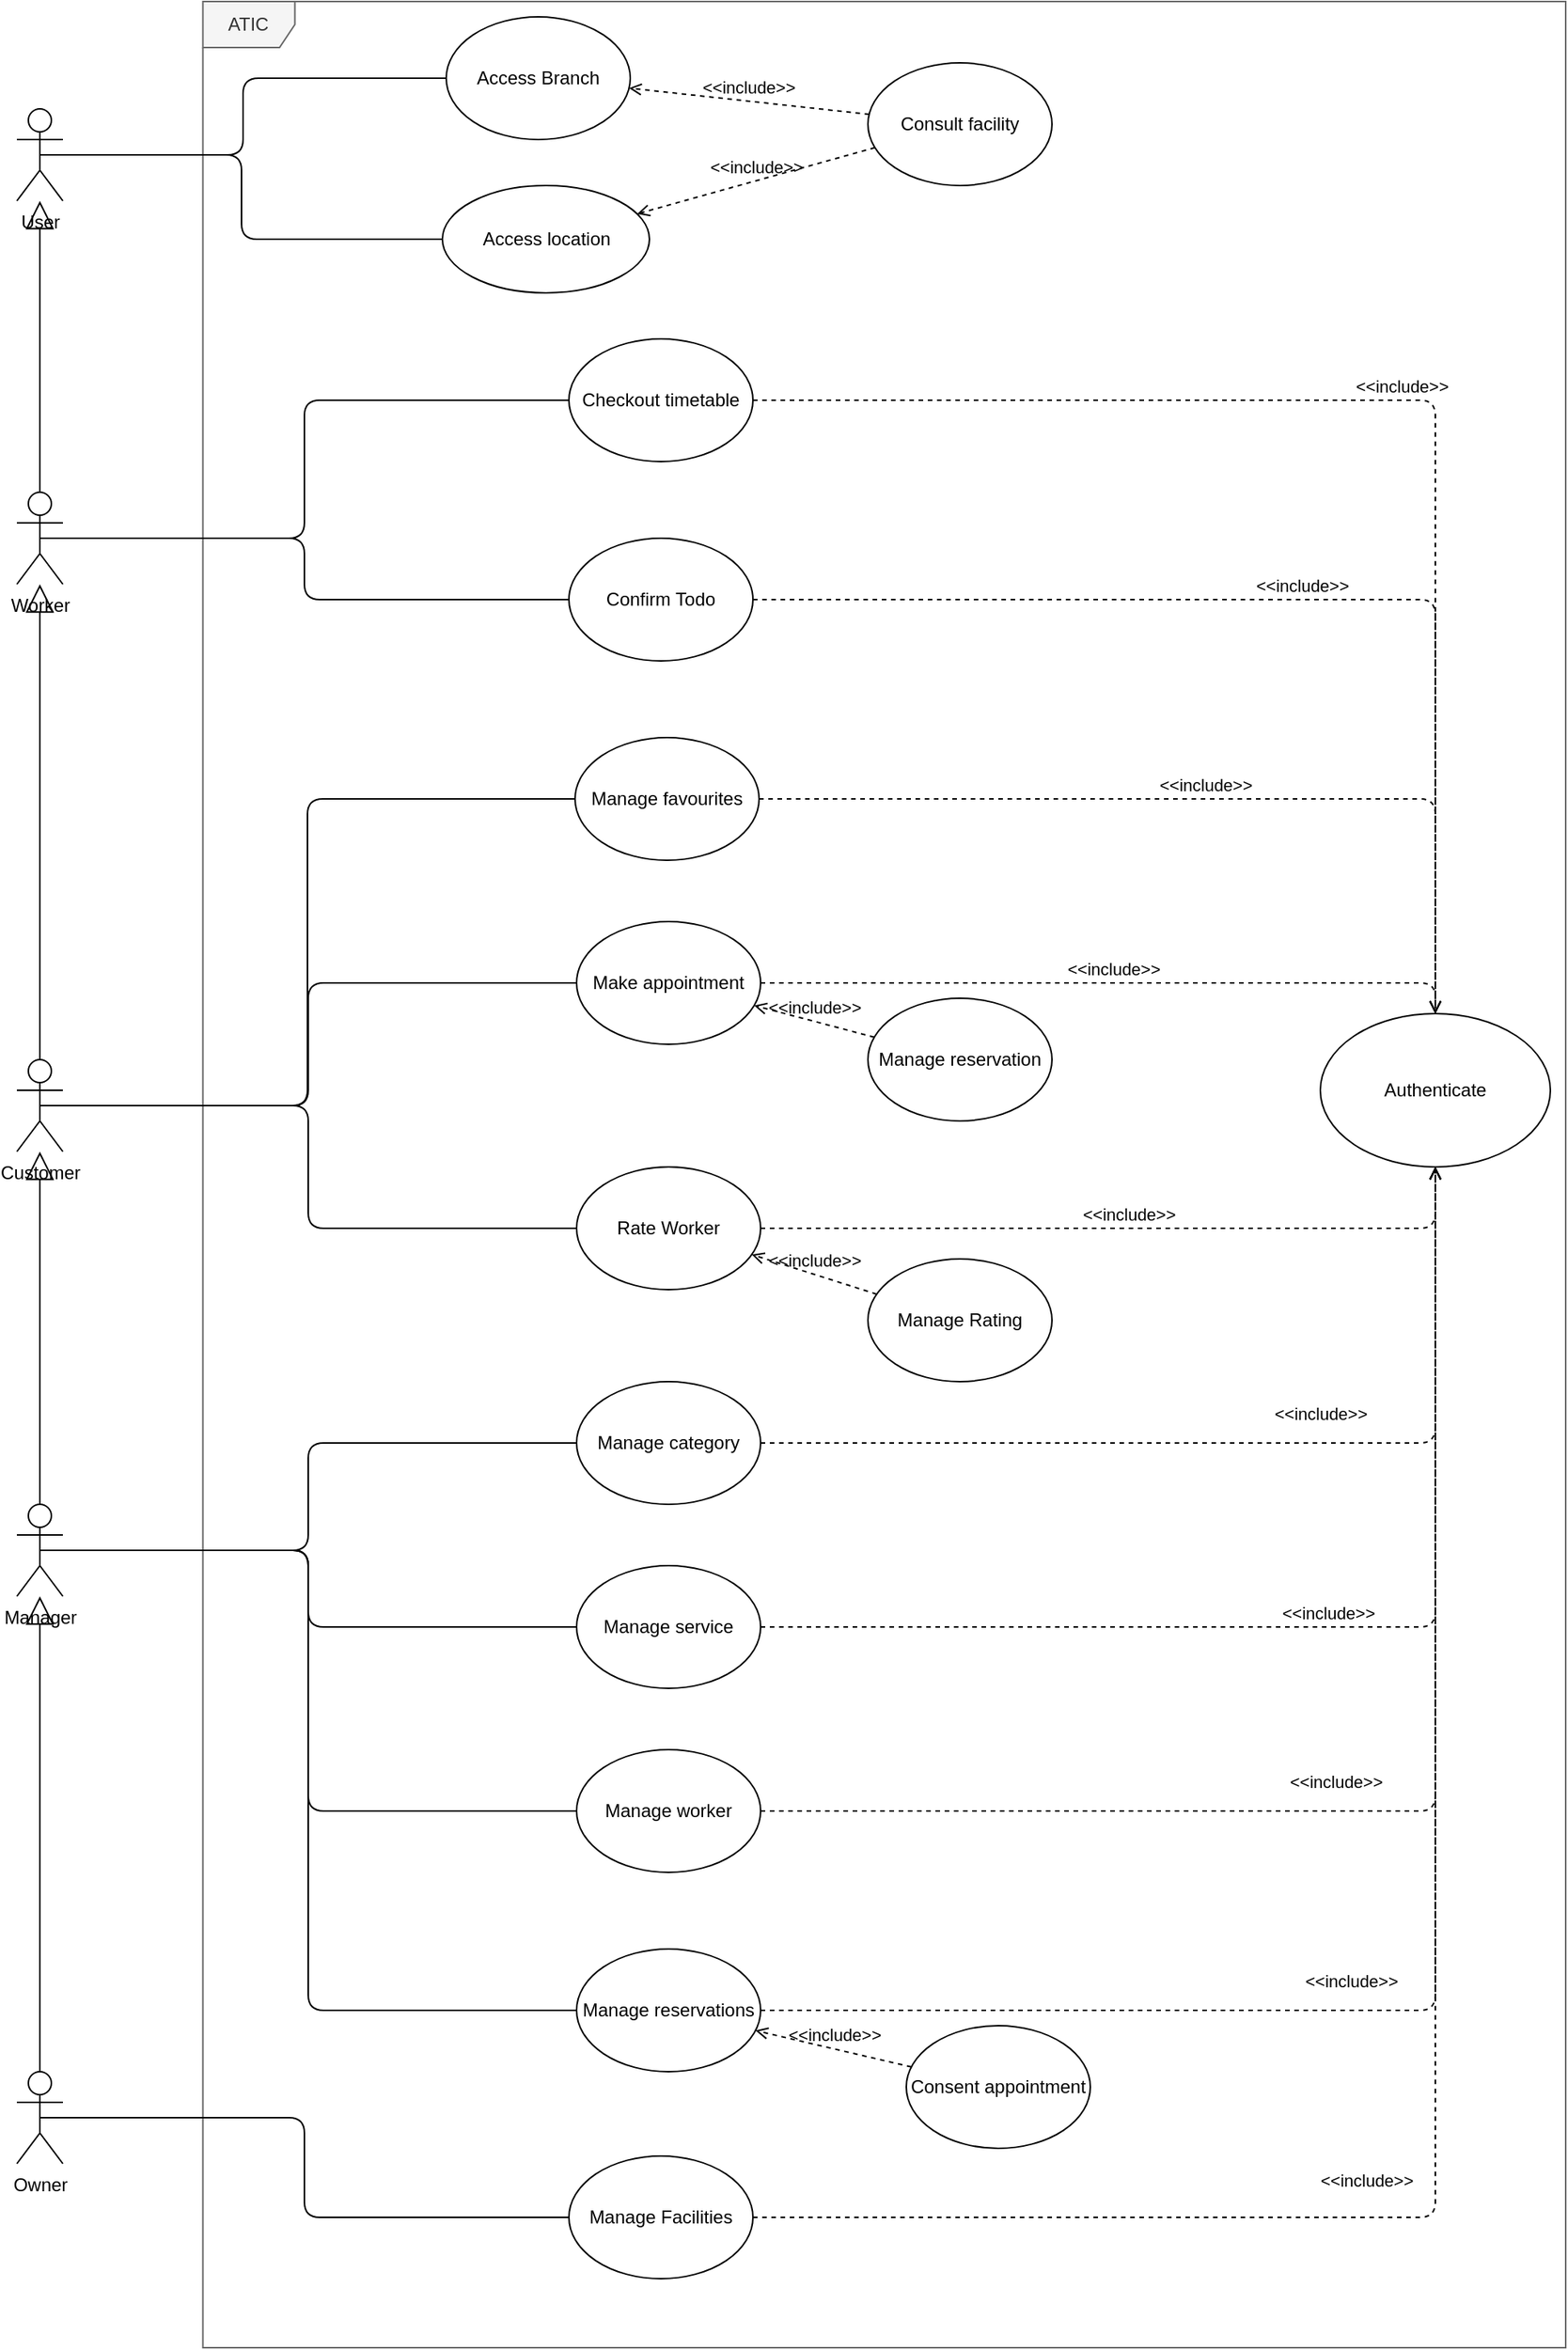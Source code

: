 <mxfile version="17.4.6" type="device"><diagram id="oZvdwGVX1AaF0kI1e7Ji" name="Page-1"><mxGraphModel dx="2500" dy="1016" grid="1" gridSize="10" guides="1" tooltips="1" connect="1" arrows="1" fold="1" page="1" pageScale="1" pageWidth="827" pageHeight="1169" math="0" shadow="0"><root><mxCell id="0"/><mxCell id="1" parent="0"/><mxCell id="IdzflEBVZnzlDclKAO_Y-2" value="ATIC" style="shape=umlFrame;whiteSpace=wrap;html=1;rounded=1;shadow=0;sketch=0;fillColor=#f5f5f5;fontColor=#333333;strokeColor=#666666;" parent="1" vertex="1"><mxGeometry x="-328.7" y="10" width="888.7" height="1530" as="geometry"/></mxCell><mxCell id="IdzflEBVZnzlDclKAO_Y-1" value="User" style="shape=umlActor;verticalLabelPosition=bottom;verticalAlign=top;html=1;rounded=1;" parent="1" vertex="1"><mxGeometry x="-450" y="80" width="30" height="60" as="geometry"/></mxCell><mxCell id="IdzflEBVZnzlDclKAO_Y-4" value="&lt;div&gt;Consult facility&lt;/div&gt;" style="ellipse;whiteSpace=wrap;html=1;rounded=1;" parent="1" vertex="1"><mxGeometry x="105" y="50" width="120" height="80" as="geometry"/></mxCell><mxCell id="IdzflEBVZnzlDclKAO_Y-11" value="Customer" style="shape=umlActor;verticalLabelPosition=bottom;verticalAlign=top;html=1;outlineConnect=0;rounded=1;" parent="1" vertex="1"><mxGeometry x="-450" y="700" width="30" height="60" as="geometry"/></mxCell><mxCell id="IdzflEBVZnzlDclKAO_Y-12" value="" style="endArrow=block;endSize=16;endFill=0;html=1;rounded=1;" parent="1" source="IdzflEBVZnzlDclKAO_Y-11" target="y7e42gXLgHqSpa1BzxIc-13" edge="1"><mxGeometry width="160" relative="1" as="geometry"><mxPoint x="-50" y="430" as="sourcePoint"/><mxPoint x="-435" y="170" as="targetPoint"/></mxGeometry></mxCell><mxCell id="IdzflEBVZnzlDclKAO_Y-14" value="Access Branch" style="ellipse;whiteSpace=wrap;html=1;rounded=1;" parent="1" vertex="1"><mxGeometry x="-170" y="20" width="120" height="80" as="geometry"/></mxCell><mxCell id="IdzflEBVZnzlDclKAO_Y-15" value="&amp;lt;&amp;lt;include&amp;gt;&amp;gt;" style="html=1;verticalAlign=bottom;labelBackgroundColor=none;endArrow=open;endFill=0;dashed=1;rounded=1;" parent="1" source="IdzflEBVZnzlDclKAO_Y-4" target="IdzflEBVZnzlDclKAO_Y-14" edge="1"><mxGeometry width="160" relative="1" as="geometry"><mxPoint x="10" y="430" as="sourcePoint"/><mxPoint x="170" y="430" as="targetPoint"/></mxGeometry></mxCell><mxCell id="IdzflEBVZnzlDclKAO_Y-17" value="Manage favourites" style="ellipse;whiteSpace=wrap;html=1;rounded=1;" parent="1" vertex="1"><mxGeometry x="-86" y="490" width="120" height="80" as="geometry"/></mxCell><mxCell id="IdzflEBVZnzlDclKAO_Y-27" value="Make appointment" style="ellipse;whiteSpace=wrap;html=1;rounded=1;" parent="1" vertex="1"><mxGeometry x="-85" y="610" width="120" height="80" as="geometry"/></mxCell><mxCell id="IdzflEBVZnzlDclKAO_Y-28" value="Manage reservation" style="ellipse;whiteSpace=wrap;html=1;rounded=1;" parent="1" vertex="1"><mxGeometry x="105" y="660" width="120" height="80" as="geometry"/></mxCell><mxCell id="IdzflEBVZnzlDclKAO_Y-31" value="&amp;lt;&amp;lt;include&amp;gt;&amp;gt;" style="html=1;verticalAlign=bottom;labelBackgroundColor=none;endArrow=open;endFill=0;dashed=1;rounded=1;" parent="1" source="IdzflEBVZnzlDclKAO_Y-28" target="IdzflEBVZnzlDclKAO_Y-27" edge="1"><mxGeometry width="160" relative="1" as="geometry"><mxPoint x="115" y="740" as="sourcePoint"/><mxPoint x="275" y="740" as="targetPoint"/></mxGeometry></mxCell><mxCell id="IdzflEBVZnzlDclKAO_Y-42" value="Rate Worker" style="ellipse;whiteSpace=wrap;html=1;rounded=1;" parent="1" vertex="1"><mxGeometry x="-85" y="770" width="120" height="80" as="geometry"/></mxCell><mxCell id="IdzflEBVZnzlDclKAO_Y-43" value="Manage Rating" style="ellipse;whiteSpace=wrap;html=1;rounded=1;" parent="1" vertex="1"><mxGeometry x="105" y="830" width="120" height="80" as="geometry"/></mxCell><mxCell id="IdzflEBVZnzlDclKAO_Y-46" value="&amp;lt;&amp;lt;include&amp;gt;&amp;gt;" style="html=1;verticalAlign=bottom;labelBackgroundColor=none;endArrow=open;endFill=0;dashed=1;rounded=1;" parent="1" source="IdzflEBVZnzlDclKAO_Y-43" target="IdzflEBVZnzlDclKAO_Y-42" edge="1"><mxGeometry width="160" relative="1" as="geometry"><mxPoint x="115" y="940" as="sourcePoint"/><mxPoint x="275" y="940" as="targetPoint"/></mxGeometry></mxCell><mxCell id="IdzflEBVZnzlDclKAO_Y-56" value="Manager" style="shape=umlActor;verticalLabelPosition=bottom;verticalAlign=top;html=1;outlineConnect=0;rounded=1;" parent="1" vertex="1"><mxGeometry x="-450" y="990" width="30" height="60" as="geometry"/></mxCell><mxCell id="IdzflEBVZnzlDclKAO_Y-57" value="" style="endArrow=block;endSize=16;endFill=0;html=1;rounded=1;" parent="1" source="IdzflEBVZnzlDclKAO_Y-56" target="IdzflEBVZnzlDclKAO_Y-11" edge="1"><mxGeometry width="160" relative="1" as="geometry"><mxPoint x="-100" y="1030" as="sourcePoint"/><mxPoint x="60" y="1030" as="targetPoint"/></mxGeometry></mxCell><mxCell id="IdzflEBVZnzlDclKAO_Y-58" value="Manage Facilities" style="ellipse;whiteSpace=wrap;html=1;rounded=1;" parent="1" vertex="1"><mxGeometry x="-90" y="1415" width="120" height="80" as="geometry"/></mxCell><mxCell id="IdzflEBVZnzlDclKAO_Y-59" value="Manage category" style="ellipse;whiteSpace=wrap;html=1;rounded=1;" parent="1" vertex="1"><mxGeometry x="-85" y="910" width="120" height="80" as="geometry"/></mxCell><mxCell id="IdzflEBVZnzlDclKAO_Y-60" value="Manage service" style="ellipse;whiteSpace=wrap;html=1;rounded=1;" parent="1" vertex="1"><mxGeometry x="-85" y="1030" width="120" height="80" as="geometry"/></mxCell><mxCell id="IdzflEBVZnzlDclKAO_Y-61" value="Manage worker" style="ellipse;whiteSpace=wrap;html=1;rounded=1;" parent="1" vertex="1"><mxGeometry x="-85.0" y="1150" width="120" height="80" as="geometry"/></mxCell><mxCell id="y7e42gXLgHqSpa1BzxIc-1" value="Manage reservations" style="ellipse;whiteSpace=wrap;html=1;rounded=1;" parent="1" vertex="1"><mxGeometry x="-85" y="1280" width="120" height="80" as="geometry"/></mxCell><mxCell id="y7e42gXLgHqSpa1BzxIc-13" value="Worker" style="shape=umlActor;verticalLabelPosition=bottom;verticalAlign=top;html=1;outlineConnect=0;rounded=1;" parent="1" vertex="1"><mxGeometry x="-450" y="330" width="30" height="60" as="geometry"/></mxCell><mxCell id="y7e42gXLgHqSpa1BzxIc-15" value="Checkout timetable" style="ellipse;whiteSpace=wrap;html=1;rounded=1;" parent="1" vertex="1"><mxGeometry x="-90" y="230" width="120" height="80" as="geometry"/></mxCell><mxCell id="y7e42gXLgHqSpa1BzxIc-20" value="Confirm Todo" style="ellipse;whiteSpace=wrap;html=1;rounded=1;" parent="1" vertex="1"><mxGeometry x="-90" y="360" width="120" height="80" as="geometry"/></mxCell><mxCell id="y7e42gXLgHqSpa1BzxIc-40" value="&amp;lt;&amp;lt;include&amp;gt;&amp;gt;" style="html=1;verticalAlign=bottom;labelBackgroundColor=none;endArrow=open;endFill=0;dashed=1;rounded=1;" parent="1" source="IdzflEBVZnzlDclKAO_Y-4" target="y7e42gXLgHqSpa1BzxIc-41" edge="1"><mxGeometry width="160" relative="1" as="geometry"><mxPoint y="420" as="sourcePoint"/><mxPoint x="160" y="420" as="targetPoint"/></mxGeometry></mxCell><mxCell id="y7e42gXLgHqSpa1BzxIc-41" value="Access location" style="ellipse;whiteSpace=wrap;html=1;rounded=1;" parent="1" vertex="1"><mxGeometry x="-172.5" y="130" width="135" height="70" as="geometry"/></mxCell><mxCell id="PH1rZIfYSXoMvNP-4cvx-1" value="Owner" style="shape=umlActor;verticalLabelPosition=bottom;verticalAlign=top;html=1;outlineConnect=0;rounded=1;" parent="1" vertex="1"><mxGeometry x="-450" y="1360" width="30" height="60" as="geometry"/></mxCell><mxCell id="PH1rZIfYSXoMvNP-4cvx-7" value="" style="endArrow=block;endSize=16;endFill=0;html=1;rounded=1;" parent="1" source="PH1rZIfYSXoMvNP-4cvx-1" target="IdzflEBVZnzlDclKAO_Y-56" edge="1"><mxGeometry width="160" relative="1" as="geometry"><mxPoint x="-530" y="1639.5" as="sourcePoint"/><mxPoint x="-370" y="1639.5" as="targetPoint"/></mxGeometry></mxCell><mxCell id="-OSghxMI-CPx5R1l5eL4-4" value="" style="endArrow=none;startArrow=none;endFill=0;startFill=0;endSize=8;html=1;verticalAlign=bottom;labelBackgroundColor=none;strokeWidth=1;rounded=1;sketch=0;edgeStyle=elbowEdgeStyle;entryX=0;entryY=0.5;entryDx=0;entryDy=0;exitX=0.5;exitY=0.5;exitDx=0;exitDy=0;exitPerimeter=0;" edge="1" parent="1" source="IdzflEBVZnzlDclKAO_Y-1" target="IdzflEBVZnzlDclKAO_Y-14"><mxGeometry width="160" relative="1" as="geometry"><mxPoint x="-420" y="110" as="sourcePoint"/><mxPoint x="-150" y="270" as="targetPoint"/></mxGeometry></mxCell><mxCell id="-OSghxMI-CPx5R1l5eL4-5" value="" style="endArrow=none;startArrow=none;endFill=0;startFill=0;endSize=8;html=1;verticalAlign=bottom;labelBackgroundColor=none;strokeWidth=1;rounded=1;sketch=0;edgeStyle=elbowEdgeStyle;exitX=0.5;exitY=0.5;exitDx=0;exitDy=0;exitPerimeter=0;" edge="1" parent="1" source="IdzflEBVZnzlDclKAO_Y-1" target="y7e42gXLgHqSpa1BzxIc-41"><mxGeometry width="160" relative="1" as="geometry"><mxPoint x="-430" y="240" as="sourcePoint"/><mxPoint x="-180" y="190" as="targetPoint"/></mxGeometry></mxCell><mxCell id="-OSghxMI-CPx5R1l5eL4-6" value="" style="endArrow=none;startArrow=none;endFill=0;startFill=0;endSize=8;html=1;verticalAlign=bottom;labelBackgroundColor=none;strokeWidth=1;rounded=1;sketch=0;edgeStyle=elbowEdgeStyle;exitX=0.5;exitY=0.5;exitDx=0;exitDy=0;exitPerimeter=0;entryX=0;entryY=0.5;entryDx=0;entryDy=0;" edge="1" parent="1" source="IdzflEBVZnzlDclKAO_Y-11" target="IdzflEBVZnzlDclKAO_Y-17"><mxGeometry width="160" relative="1" as="geometry"><mxPoint x="-390" y="635" as="sourcePoint"/><mxPoint x="-360" y="740" as="targetPoint"/></mxGeometry></mxCell><mxCell id="-OSghxMI-CPx5R1l5eL4-7" value="" style="endArrow=none;startArrow=none;endFill=0;startFill=0;endSize=8;html=1;verticalAlign=bottom;labelBackgroundColor=none;strokeWidth=1;rounded=1;sketch=0;edgeStyle=elbowEdgeStyle;exitX=0.5;exitY=0.5;exitDx=0;exitDy=0;exitPerimeter=0;entryX=0;entryY=0.5;entryDx=0;entryDy=0;" edge="1" parent="1" source="IdzflEBVZnzlDclKAO_Y-11" target="IdzflEBVZnzlDclKAO_Y-27"><mxGeometry width="160" relative="1" as="geometry"><mxPoint x="-425" y="740" as="sourcePoint"/><mxPoint x="-75" y="540" as="targetPoint"/></mxGeometry></mxCell><mxCell id="-OSghxMI-CPx5R1l5eL4-8" value="" style="endArrow=none;startArrow=none;endFill=0;startFill=0;endSize=8;html=1;verticalAlign=bottom;labelBackgroundColor=none;strokeWidth=1;rounded=1;sketch=0;edgeStyle=elbowEdgeStyle;exitX=0.5;exitY=0.5;exitDx=0;exitDy=0;exitPerimeter=0;entryX=0;entryY=0.5;entryDx=0;entryDy=0;" edge="1" parent="1" source="IdzflEBVZnzlDclKAO_Y-11" target="IdzflEBVZnzlDclKAO_Y-42"><mxGeometry width="160" relative="1" as="geometry"><mxPoint x="-425" y="740" as="sourcePoint"/><mxPoint x="-75" y="660" as="targetPoint"/></mxGeometry></mxCell><mxCell id="-OSghxMI-CPx5R1l5eL4-9" value="" style="endArrow=none;startArrow=none;endFill=0;startFill=0;endSize=8;html=1;verticalAlign=bottom;labelBackgroundColor=none;strokeWidth=1;rounded=1;sketch=0;edgeStyle=elbowEdgeStyle;exitX=0.5;exitY=0.5;exitDx=0;exitDy=0;exitPerimeter=0;entryX=0;entryY=0.5;entryDx=0;entryDy=0;" edge="1" parent="1" source="IdzflEBVZnzlDclKAO_Y-56" target="IdzflEBVZnzlDclKAO_Y-59"><mxGeometry width="160" relative="1" as="geometry"><mxPoint x="-550" y="1090" as="sourcePoint"/><mxPoint x="-180" y="1230" as="targetPoint"/></mxGeometry></mxCell><mxCell id="-OSghxMI-CPx5R1l5eL4-10" value="" style="endArrow=none;startArrow=none;endFill=0;startFill=0;endSize=8;html=1;verticalAlign=bottom;labelBackgroundColor=none;strokeWidth=1;rounded=1;sketch=0;edgeStyle=elbowEdgeStyle;exitX=0.5;exitY=0.5;exitDx=0;exitDy=0;exitPerimeter=0;entryX=0;entryY=0.5;entryDx=0;entryDy=0;" edge="1" parent="1" source="PH1rZIfYSXoMvNP-4cvx-1" target="IdzflEBVZnzlDclKAO_Y-58"><mxGeometry width="160" relative="1" as="geometry"><mxPoint x="-510" y="1390" as="sourcePoint"/><mxPoint x="-255" y="1430" as="targetPoint"/></mxGeometry></mxCell><mxCell id="-OSghxMI-CPx5R1l5eL4-11" value="" style="endArrow=none;startArrow=none;endFill=0;startFill=0;endSize=8;html=1;verticalAlign=bottom;labelBackgroundColor=none;strokeWidth=1;rounded=1;sketch=0;edgeStyle=elbowEdgeStyle;exitX=0.5;exitY=0.5;exitDx=0;exitDy=0;exitPerimeter=0;entryX=0;entryY=0.5;entryDx=0;entryDy=0;" edge="1" parent="1" source="y7e42gXLgHqSpa1BzxIc-13" target="y7e42gXLgHqSpa1BzxIc-15"><mxGeometry width="160" relative="1" as="geometry"><mxPoint x="-425" y="1400" as="sourcePoint"/><mxPoint x="-170" y="1440" as="targetPoint"/></mxGeometry></mxCell><mxCell id="-OSghxMI-CPx5R1l5eL4-12" value="" style="endArrow=none;startArrow=none;endFill=0;startFill=0;endSize=8;html=1;verticalAlign=bottom;labelBackgroundColor=none;strokeWidth=1;rounded=1;sketch=0;edgeStyle=elbowEdgeStyle;exitX=0.5;exitY=0.5;exitDx=0;exitDy=0;exitPerimeter=0;entryX=0;entryY=0.5;entryDx=0;entryDy=0;" edge="1" parent="1" source="y7e42gXLgHqSpa1BzxIc-13" target="y7e42gXLgHqSpa1BzxIc-20"><mxGeometry width="160" relative="1" as="geometry"><mxPoint x="-425" y="1480" as="sourcePoint"/><mxPoint x="-140" y="1380" as="targetPoint"/></mxGeometry></mxCell><mxCell id="-OSghxMI-CPx5R1l5eL4-13" value="" style="endArrow=none;startArrow=none;endFill=0;startFill=0;endSize=8;html=1;verticalAlign=bottom;labelBackgroundColor=none;strokeWidth=1;rounded=1;sketch=0;edgeStyle=elbowEdgeStyle;exitX=0.5;exitY=0.5;exitDx=0;exitDy=0;exitPerimeter=0;entryX=0;entryY=0.5;entryDx=0;entryDy=0;" edge="1" parent="1" source="IdzflEBVZnzlDclKAO_Y-56" target="IdzflEBVZnzlDclKAO_Y-60"><mxGeometry width="160" relative="1" as="geometry"><mxPoint x="-425" y="1200" as="sourcePoint"/><mxPoint x="-100" y="1080" as="targetPoint"/></mxGeometry></mxCell><mxCell id="-OSghxMI-CPx5R1l5eL4-14" value="" style="endArrow=none;startArrow=none;endFill=0;startFill=0;endSize=8;html=1;verticalAlign=bottom;labelBackgroundColor=none;strokeWidth=1;rounded=1;sketch=0;edgeStyle=elbowEdgeStyle;exitX=0.5;exitY=0.5;exitDx=0;exitDy=0;exitPerimeter=0;entryX=0;entryY=0.5;entryDx=0;entryDy=0;" edge="1" parent="1" source="IdzflEBVZnzlDclKAO_Y-56" target="IdzflEBVZnzlDclKAO_Y-61"><mxGeometry width="160" relative="1" as="geometry"><mxPoint x="-435" y="1270" as="sourcePoint"/><mxPoint x="-110" y="1270" as="targetPoint"/></mxGeometry></mxCell><mxCell id="-OSghxMI-CPx5R1l5eL4-15" value="" style="endArrow=none;startArrow=none;endFill=0;startFill=0;endSize=8;html=1;verticalAlign=bottom;labelBackgroundColor=none;strokeWidth=1;rounded=1;sketch=0;edgeStyle=elbowEdgeStyle;exitX=0.5;exitY=0.5;exitDx=0;exitDy=0;exitPerimeter=0;entryX=0;entryY=0.5;entryDx=0;entryDy=0;" edge="1" parent="1" source="IdzflEBVZnzlDclKAO_Y-56" target="y7e42gXLgHqSpa1BzxIc-1"><mxGeometry width="160" relative="1" as="geometry"><mxPoint x="-460" y="1170" as="sourcePoint"/><mxPoint x="-110" y="1340" as="targetPoint"/></mxGeometry></mxCell><mxCell id="-OSghxMI-CPx5R1l5eL4-16" value="Consent appointment" style="ellipse;whiteSpace=wrap;html=1;rounded=1;" vertex="1" parent="1"><mxGeometry x="130" y="1330" width="120" height="80" as="geometry"/></mxCell><mxCell id="-OSghxMI-CPx5R1l5eL4-17" value="&amp;lt;&amp;lt;include&amp;gt;&amp;gt;" style="html=1;verticalAlign=bottom;labelBackgroundColor=none;endArrow=open;endFill=0;dashed=1;rounded=1;" edge="1" parent="1" source="-OSghxMI-CPx5R1l5eL4-16" target="y7e42gXLgHqSpa1BzxIc-1"><mxGeometry width="160" relative="1" as="geometry"><mxPoint x="140" y="1370" as="sourcePoint"/><mxPoint x="45" y="1370" as="targetPoint"/></mxGeometry></mxCell><mxCell id="-OSghxMI-CPx5R1l5eL4-18" value="" style="endArrow=block;endSize=16;endFill=0;html=1;rounded=1;" edge="1" parent="1" source="y7e42gXLgHqSpa1BzxIc-13" target="IdzflEBVZnzlDclKAO_Y-1"><mxGeometry width="160" relative="1" as="geometry"><mxPoint x="-500" y="480" as="sourcePoint"/><mxPoint x="-500" y="170" as="targetPoint"/></mxGeometry></mxCell><mxCell id="-OSghxMI-CPx5R1l5eL4-19" value="Authenticate" style="ellipse;whiteSpace=wrap;html=1;rounded=1;" vertex="1" parent="1"><mxGeometry x="400" y="670" width="150" height="100" as="geometry"/></mxCell><mxCell id="-OSghxMI-CPx5R1l5eL4-20" value="&amp;lt;&amp;lt;include&amp;gt;&amp;gt;" style="html=1;verticalAlign=bottom;labelBackgroundColor=none;endArrow=open;endFill=0;dashed=1;rounded=1;sketch=0;strokeWidth=1;edgeStyle=elbowEdgeStyle;exitX=1;exitY=0.5;exitDx=0;exitDy=0;entryX=0.5;entryY=0;entryDx=0;entryDy=0;" edge="1" parent="1" source="y7e42gXLgHqSpa1BzxIc-15" target="-OSghxMI-CPx5R1l5eL4-19"><mxGeometry width="160" relative="1" as="geometry"><mxPoint x="225" y="300" as="sourcePoint"/><mxPoint x="385" y="300" as="targetPoint"/><Array as="points"><mxPoint x="475" y="480"/></Array></mxGeometry></mxCell><mxCell id="-OSghxMI-CPx5R1l5eL4-21" value="&amp;lt;&amp;lt;include&amp;gt;&amp;gt;" style="html=1;verticalAlign=bottom;labelBackgroundColor=none;endArrow=open;endFill=0;dashed=1;rounded=1;sketch=0;strokeWidth=1;edgeStyle=elbowEdgeStyle;exitX=1;exitY=0.5;exitDx=0;exitDy=0;entryX=0.5;entryY=0;entryDx=0;entryDy=0;" edge="1" parent="1" source="y7e42gXLgHqSpa1BzxIc-20" target="-OSghxMI-CPx5R1l5eL4-19"><mxGeometry width="160" relative="1" as="geometry"><mxPoint x="30" y="320" as="sourcePoint"/><mxPoint x="475" y="730" as="targetPoint"/><Array as="points"><mxPoint x="475" y="530"/></Array></mxGeometry></mxCell><mxCell id="-OSghxMI-CPx5R1l5eL4-22" value="&amp;lt;&amp;lt;include&amp;gt;&amp;gt;" style="html=1;verticalAlign=bottom;labelBackgroundColor=none;endArrow=open;endFill=0;dashed=1;rounded=1;sketch=0;strokeWidth=1;edgeStyle=elbowEdgeStyle;exitX=1;exitY=0.5;exitDx=0;exitDy=0;entryX=0.5;entryY=0;entryDx=0;entryDy=0;" edge="1" parent="1" source="IdzflEBVZnzlDclKAO_Y-17" target="-OSghxMI-CPx5R1l5eL4-19"><mxGeometry width="160" relative="1" as="geometry"><mxPoint x="50" y="520" as="sourcePoint"/><mxPoint x="495" y="800" as="targetPoint"/><Array as="points"><mxPoint x="475" y="570"/><mxPoint x="330" y="580"/><mxPoint x="470" y="650"/><mxPoint x="470" y="670"/><mxPoint x="495" y="650"/></Array></mxGeometry></mxCell><mxCell id="-OSghxMI-CPx5R1l5eL4-23" value="&amp;lt;&amp;lt;include&amp;gt;&amp;gt;" style="html=1;verticalAlign=bottom;labelBackgroundColor=none;endArrow=open;endFill=0;dashed=1;rounded=1;sketch=0;strokeWidth=1;edgeStyle=elbowEdgeStyle;exitX=1;exitY=0.5;exitDx=0;exitDy=0;entryX=0.5;entryY=0;entryDx=0;entryDy=0;" edge="1" parent="1" source="IdzflEBVZnzlDclKAO_Y-27" target="-OSghxMI-CPx5R1l5eL4-19"><mxGeometry width="160" relative="1" as="geometry"><mxPoint x="20" y="600" as="sourcePoint"/><mxPoint x="461" y="750" as="targetPoint"/><Array as="points"><mxPoint x="475" y="640"/><mxPoint x="316" y="650"/><mxPoint x="456" y="720"/><mxPoint x="456" y="740"/><mxPoint x="481" y="720"/></Array></mxGeometry></mxCell><mxCell id="-OSghxMI-CPx5R1l5eL4-24" value="&amp;lt;&amp;lt;include&amp;gt;&amp;gt;" style="html=1;verticalAlign=bottom;labelBackgroundColor=none;endArrow=open;endFill=0;dashed=1;rounded=1;sketch=0;strokeWidth=1;edgeStyle=elbowEdgeStyle;exitX=1;exitY=0.5;exitDx=0;exitDy=0;entryX=0.5;entryY=1;entryDx=0;entryDy=0;" edge="1" parent="1" source="IdzflEBVZnzlDclKAO_Y-42" target="-OSghxMI-CPx5R1l5eL4-19"><mxGeometry width="160" relative="1" as="geometry"><mxPoint x="45" y="795" as="sourcePoint"/><mxPoint x="600" y="800" as="targetPoint"/><Array as="points"><mxPoint x="475" y="790"/><mxPoint x="326" y="795"/><mxPoint x="466" y="865"/><mxPoint x="466" y="885"/><mxPoint x="491" y="865"/></Array></mxGeometry></mxCell><mxCell id="-OSghxMI-CPx5R1l5eL4-25" value="&amp;lt;&amp;lt;include&amp;gt;&amp;gt;" style="html=1;verticalAlign=bottom;labelBackgroundColor=none;endArrow=open;endFill=0;dashed=1;rounded=1;sketch=0;strokeWidth=1;edgeStyle=elbowEdgeStyle;exitX=1;exitY=0.5;exitDx=0;exitDy=0;entryX=0.5;entryY=1;entryDx=0;entryDy=0;" edge="1" parent="1" source="IdzflEBVZnzlDclKAO_Y-59" target="-OSghxMI-CPx5R1l5eL4-19"><mxGeometry x="0.177" y="10" width="160" relative="1" as="geometry"><mxPoint x="70" y="960" as="sourcePoint"/><mxPoint x="510" y="920" as="targetPoint"/><Array as="points"><mxPoint x="475" y="880"/><mxPoint x="510" y="940"/><mxPoint x="361" y="945"/><mxPoint x="501" y="1015"/><mxPoint x="501" y="1035"/><mxPoint x="526" y="1015"/></Array><mxPoint as="offset"/></mxGeometry></mxCell><mxCell id="-OSghxMI-CPx5R1l5eL4-26" value="&amp;lt;&amp;lt;include&amp;gt;&amp;gt;" style="html=1;verticalAlign=bottom;labelBackgroundColor=none;endArrow=open;endFill=0;dashed=1;rounded=1;sketch=0;strokeWidth=1;edgeStyle=elbowEdgeStyle;exitX=1;exitY=0.5;exitDx=0;exitDy=0;entryX=0.5;entryY=1;entryDx=0;entryDy=0;" edge="1" parent="1" source="IdzflEBVZnzlDclKAO_Y-60" target="-OSghxMI-CPx5R1l5eL4-19"><mxGeometry width="160" relative="1" as="geometry"><mxPoint x="60" y="1090" as="sourcePoint"/><mxPoint x="500" y="920" as="targetPoint"/><Array as="points"><mxPoint x="475" y="980"/><mxPoint x="500" y="1020"/><mxPoint x="535" y="1080"/><mxPoint x="386" y="1085"/><mxPoint x="526" y="1155"/><mxPoint x="526" y="1175"/><mxPoint x="551" y="1155"/></Array></mxGeometry></mxCell><mxCell id="-OSghxMI-CPx5R1l5eL4-27" value="&amp;lt;&amp;lt;include&amp;gt;&amp;gt;" style="html=1;verticalAlign=bottom;labelBackgroundColor=none;endArrow=open;endFill=0;dashed=1;rounded=1;sketch=0;strokeWidth=1;edgeStyle=elbowEdgeStyle;exitX=1;exitY=0.5;exitDx=0;exitDy=0;entryX=0.5;entryY=1;entryDx=0;entryDy=0;" edge="1" parent="1" source="IdzflEBVZnzlDclKAO_Y-61" target="-OSghxMI-CPx5R1l5eL4-19"><mxGeometry x="-0.128" y="10" width="160" relative="1" as="geometry"><mxPoint x="45" y="1190" as="sourcePoint"/><mxPoint x="485" y="890" as="targetPoint"/><Array as="points"><mxPoint x="475" y="1100"/><mxPoint x="485" y="1100"/><mxPoint x="510" y="1140"/><mxPoint x="545" y="1200"/><mxPoint x="396" y="1205"/><mxPoint x="536" y="1275"/><mxPoint x="536" y="1295"/><mxPoint x="561" y="1275"/></Array><mxPoint as="offset"/></mxGeometry></mxCell><mxCell id="-OSghxMI-CPx5R1l5eL4-28" value="&amp;lt;&amp;lt;include&amp;gt;&amp;gt;" style="html=1;verticalAlign=bottom;labelBackgroundColor=none;endArrow=open;endFill=0;dashed=1;rounded=1;sketch=0;strokeWidth=1;edgeStyle=elbowEdgeStyle;exitX=1;exitY=0.5;exitDx=0;exitDy=0;entryX=0.5;entryY=1;entryDx=0;entryDy=0;" edge="1" parent="1" source="y7e42gXLgHqSpa1BzxIc-1" target="-OSghxMI-CPx5R1l5eL4-19"><mxGeometry x="-0.222" y="10" width="160" relative="1" as="geometry"><mxPoint x="35" y="1300" as="sourcePoint"/><mxPoint x="475" y="880" as="targetPoint"/><Array as="points"><mxPoint x="475" y="1210"/><mxPoint x="485" y="1210"/><mxPoint x="510" y="1250"/><mxPoint x="545" y="1310"/><mxPoint x="396" y="1315"/><mxPoint x="536" y="1385"/><mxPoint x="536" y="1405"/><mxPoint x="561" y="1385"/></Array><mxPoint as="offset"/></mxGeometry></mxCell><mxCell id="-OSghxMI-CPx5R1l5eL4-29" value="&amp;lt;&amp;lt;include&amp;gt;&amp;gt;" style="html=1;verticalAlign=bottom;labelBackgroundColor=none;endArrow=open;endFill=0;dashed=1;rounded=1;sketch=0;strokeWidth=1;edgeStyle=elbowEdgeStyle;exitX=1;exitY=0.5;exitDx=0;exitDy=0;entryX=0.5;entryY=1;entryDx=0;entryDy=0;" edge="1" parent="1" source="IdzflEBVZnzlDclKAO_Y-58" target="-OSghxMI-CPx5R1l5eL4-19"><mxGeometry x="-0.292" y="15" width="160" relative="1" as="geometry"><mxPoint x="60" y="1460" as="sourcePoint"/><mxPoint x="500" y="910" as="targetPoint"/><Array as="points"><mxPoint x="475" y="1390"/><mxPoint x="500" y="1350"/><mxPoint x="510" y="1350"/><mxPoint x="535" y="1390"/><mxPoint x="570" y="1450"/><mxPoint x="421" y="1455"/><mxPoint x="561" y="1525"/><mxPoint x="561" y="1545"/><mxPoint x="586" y="1525"/></Array><mxPoint as="offset"/></mxGeometry></mxCell></root></mxGraphModel></diagram></mxfile>